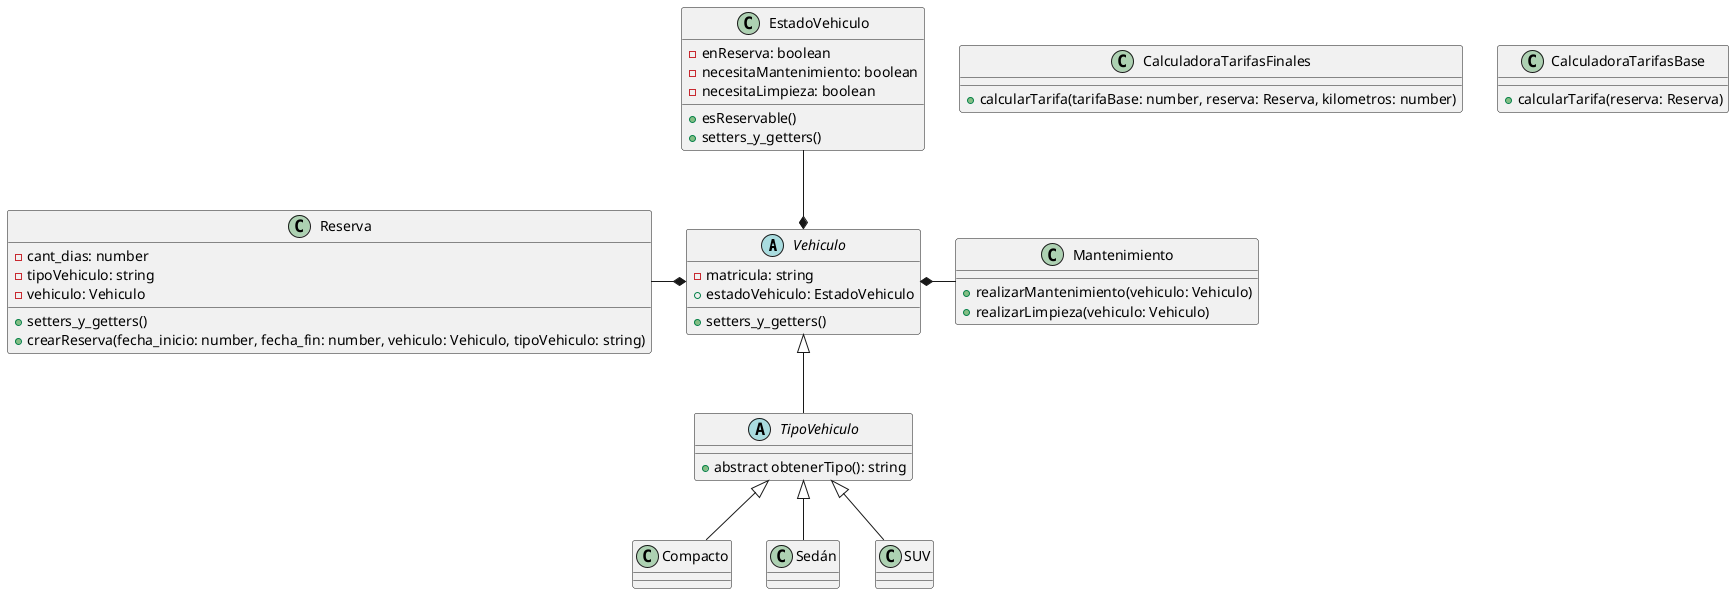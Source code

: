 @startuml Diagrama de clases

abstract class Vehiculo {
    - matricula: string
    + estadoVehiculo: EstadoVehiculo
    
    + setters_y_getters()
}

class EstadoVehiculo {
    - enReserva: boolean
    - necesitaMantenimiento: boolean
    - necesitaLimpieza: boolean

    + esReservable()
    + setters_y_getters()
}

class CalculadoraTarifasFinales {
    + calcularTarifa(tarifaBase: number, reserva: Reserva, kilometros: number)
}

class CalculadoraTarifasBase {
    + calcularTarifa(reserva: Reserva)
}

class Reserva {
    - cant_dias: number
    - tipoVehiculo: string
    - vehiculo: Vehiculo

    + setters_y_getters()
    + crearReserva(fecha_inicio: number, fecha_fin: number, vehiculo: Vehiculo, tipoVehiculo: string)
}

class Mantenimiento {
    + realizarMantenimiento(vehiculo: Vehiculo)
    + realizarLimpieza(vehiculo: Vehiculo)
}

abstract class TipoVehiculo {
    + abstract obtenerTipo(): string
}
class Compacto {

}
class Sedán {

}
class SUV {

}

' Relaciones

Vehiculo *-r- Mantenimiento
Vehiculo *-l- Reserva
Vehiculo *-u- EstadoVehiculo
Vehiculo <|-d- TipoVehiculo


TipoVehiculo <|-- Compacto
TipoVehiculo <|-- Sedán
TipoVehiculo <|-- SUV

@enduml